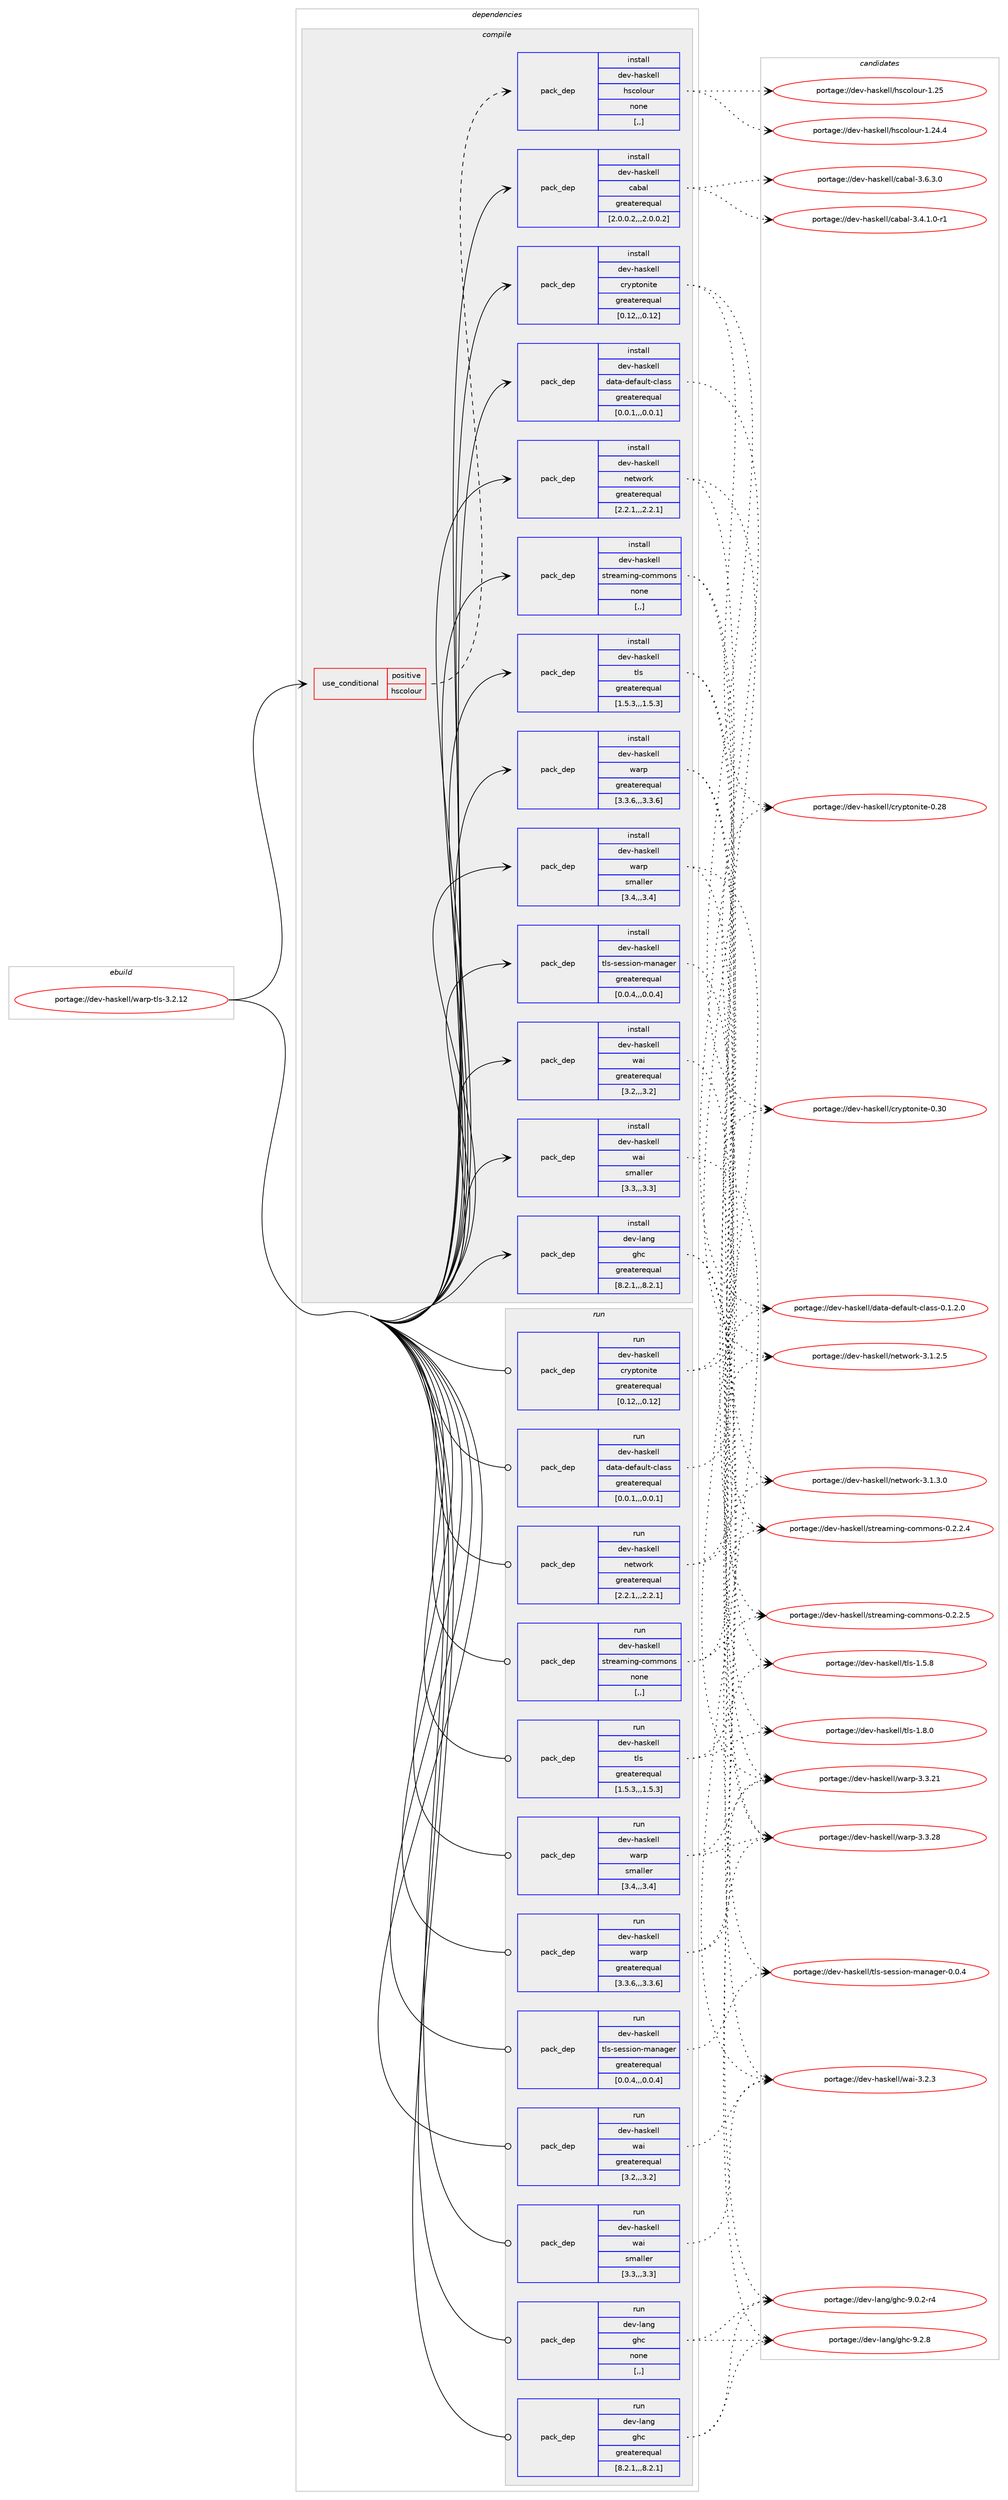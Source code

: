 digraph prolog {

# *************
# Graph options
# *************

newrank=true;
concentrate=true;
compound=true;
graph [rankdir=LR,fontname=Helvetica,fontsize=10,ranksep=1.5];#, ranksep=2.5, nodesep=0.2];
edge  [arrowhead=vee];
node  [fontname=Helvetica,fontsize=10];

# **********
# The ebuild
# **********

subgraph cluster_leftcol {
color=gray;
label=<<i>ebuild</i>>;
id [label="portage://dev-haskell/warp-tls-3.2.12", color=red, width=4, href="../dev-haskell/warp-tls-3.2.12.svg"];
}

# ****************
# The dependencies
# ****************

subgraph cluster_midcol {
color=gray;
label=<<i>dependencies</i>>;
subgraph cluster_compile {
fillcolor="#eeeeee";
style=filled;
label=<<i>compile</i>>;
subgraph cond21313 {
dependency91189 [label=<<TABLE BORDER="0" CELLBORDER="1" CELLSPACING="0" CELLPADDING="4"><TR><TD ROWSPAN="3" CELLPADDING="10">use_conditional</TD></TR><TR><TD>positive</TD></TR><TR><TD>hscolour</TD></TR></TABLE>>, shape=none, color=red];
subgraph pack68823 {
dependency91190 [label=<<TABLE BORDER="0" CELLBORDER="1" CELLSPACING="0" CELLPADDING="4" WIDTH="220"><TR><TD ROWSPAN="6" CELLPADDING="30">pack_dep</TD></TR><TR><TD WIDTH="110">install</TD></TR><TR><TD>dev-haskell</TD></TR><TR><TD>hscolour</TD></TR><TR><TD>none</TD></TR><TR><TD>[,,]</TD></TR></TABLE>>, shape=none, color=blue];
}
dependency91189:e -> dependency91190:w [weight=20,style="dashed",arrowhead="vee"];
}
id:e -> dependency91189:w [weight=20,style="solid",arrowhead="vee"];
subgraph pack68824 {
dependency91191 [label=<<TABLE BORDER="0" CELLBORDER="1" CELLSPACING="0" CELLPADDING="4" WIDTH="220"><TR><TD ROWSPAN="6" CELLPADDING="30">pack_dep</TD></TR><TR><TD WIDTH="110">install</TD></TR><TR><TD>dev-haskell</TD></TR><TR><TD>cabal</TD></TR><TR><TD>greaterequal</TD></TR><TR><TD>[2.0.0.2,,,2.0.0.2]</TD></TR></TABLE>>, shape=none, color=blue];
}
id:e -> dependency91191:w [weight=20,style="solid",arrowhead="vee"];
subgraph pack68825 {
dependency91192 [label=<<TABLE BORDER="0" CELLBORDER="1" CELLSPACING="0" CELLPADDING="4" WIDTH="220"><TR><TD ROWSPAN="6" CELLPADDING="30">pack_dep</TD></TR><TR><TD WIDTH="110">install</TD></TR><TR><TD>dev-haskell</TD></TR><TR><TD>cryptonite</TD></TR><TR><TD>greaterequal</TD></TR><TR><TD>[0.12,,,0.12]</TD></TR></TABLE>>, shape=none, color=blue];
}
id:e -> dependency91192:w [weight=20,style="solid",arrowhead="vee"];
subgraph pack68826 {
dependency91193 [label=<<TABLE BORDER="0" CELLBORDER="1" CELLSPACING="0" CELLPADDING="4" WIDTH="220"><TR><TD ROWSPAN="6" CELLPADDING="30">pack_dep</TD></TR><TR><TD WIDTH="110">install</TD></TR><TR><TD>dev-haskell</TD></TR><TR><TD>data-default-class</TD></TR><TR><TD>greaterequal</TD></TR><TR><TD>[0.0.1,,,0.0.1]</TD></TR></TABLE>>, shape=none, color=blue];
}
id:e -> dependency91193:w [weight=20,style="solid",arrowhead="vee"];
subgraph pack68827 {
dependency91194 [label=<<TABLE BORDER="0" CELLBORDER="1" CELLSPACING="0" CELLPADDING="4" WIDTH="220"><TR><TD ROWSPAN="6" CELLPADDING="30">pack_dep</TD></TR><TR><TD WIDTH="110">install</TD></TR><TR><TD>dev-haskell</TD></TR><TR><TD>network</TD></TR><TR><TD>greaterequal</TD></TR><TR><TD>[2.2.1,,,2.2.1]</TD></TR></TABLE>>, shape=none, color=blue];
}
id:e -> dependency91194:w [weight=20,style="solid",arrowhead="vee"];
subgraph pack68828 {
dependency91195 [label=<<TABLE BORDER="0" CELLBORDER="1" CELLSPACING="0" CELLPADDING="4" WIDTH="220"><TR><TD ROWSPAN="6" CELLPADDING="30">pack_dep</TD></TR><TR><TD WIDTH="110">install</TD></TR><TR><TD>dev-haskell</TD></TR><TR><TD>streaming-commons</TD></TR><TR><TD>none</TD></TR><TR><TD>[,,]</TD></TR></TABLE>>, shape=none, color=blue];
}
id:e -> dependency91195:w [weight=20,style="solid",arrowhead="vee"];
subgraph pack68829 {
dependency91196 [label=<<TABLE BORDER="0" CELLBORDER="1" CELLSPACING="0" CELLPADDING="4" WIDTH="220"><TR><TD ROWSPAN="6" CELLPADDING="30">pack_dep</TD></TR><TR><TD WIDTH="110">install</TD></TR><TR><TD>dev-haskell</TD></TR><TR><TD>tls</TD></TR><TR><TD>greaterequal</TD></TR><TR><TD>[1.5.3,,,1.5.3]</TD></TR></TABLE>>, shape=none, color=blue];
}
id:e -> dependency91196:w [weight=20,style="solid",arrowhead="vee"];
subgraph pack68830 {
dependency91197 [label=<<TABLE BORDER="0" CELLBORDER="1" CELLSPACING="0" CELLPADDING="4" WIDTH="220"><TR><TD ROWSPAN="6" CELLPADDING="30">pack_dep</TD></TR><TR><TD WIDTH="110">install</TD></TR><TR><TD>dev-haskell</TD></TR><TR><TD>tls-session-manager</TD></TR><TR><TD>greaterequal</TD></TR><TR><TD>[0.0.4,,,0.0.4]</TD></TR></TABLE>>, shape=none, color=blue];
}
id:e -> dependency91197:w [weight=20,style="solid",arrowhead="vee"];
subgraph pack68831 {
dependency91198 [label=<<TABLE BORDER="0" CELLBORDER="1" CELLSPACING="0" CELLPADDING="4" WIDTH="220"><TR><TD ROWSPAN="6" CELLPADDING="30">pack_dep</TD></TR><TR><TD WIDTH="110">install</TD></TR><TR><TD>dev-haskell</TD></TR><TR><TD>wai</TD></TR><TR><TD>greaterequal</TD></TR><TR><TD>[3.2,,,3.2]</TD></TR></TABLE>>, shape=none, color=blue];
}
id:e -> dependency91198:w [weight=20,style="solid",arrowhead="vee"];
subgraph pack68832 {
dependency91199 [label=<<TABLE BORDER="0" CELLBORDER="1" CELLSPACING="0" CELLPADDING="4" WIDTH="220"><TR><TD ROWSPAN="6" CELLPADDING="30">pack_dep</TD></TR><TR><TD WIDTH="110">install</TD></TR><TR><TD>dev-haskell</TD></TR><TR><TD>wai</TD></TR><TR><TD>smaller</TD></TR><TR><TD>[3.3,,,3.3]</TD></TR></TABLE>>, shape=none, color=blue];
}
id:e -> dependency91199:w [weight=20,style="solid",arrowhead="vee"];
subgraph pack68833 {
dependency91200 [label=<<TABLE BORDER="0" CELLBORDER="1" CELLSPACING="0" CELLPADDING="4" WIDTH="220"><TR><TD ROWSPAN="6" CELLPADDING="30">pack_dep</TD></TR><TR><TD WIDTH="110">install</TD></TR><TR><TD>dev-haskell</TD></TR><TR><TD>warp</TD></TR><TR><TD>greaterequal</TD></TR><TR><TD>[3.3.6,,,3.3.6]</TD></TR></TABLE>>, shape=none, color=blue];
}
id:e -> dependency91200:w [weight=20,style="solid",arrowhead="vee"];
subgraph pack68834 {
dependency91201 [label=<<TABLE BORDER="0" CELLBORDER="1" CELLSPACING="0" CELLPADDING="4" WIDTH="220"><TR><TD ROWSPAN="6" CELLPADDING="30">pack_dep</TD></TR><TR><TD WIDTH="110">install</TD></TR><TR><TD>dev-haskell</TD></TR><TR><TD>warp</TD></TR><TR><TD>smaller</TD></TR><TR><TD>[3.4,,,3.4]</TD></TR></TABLE>>, shape=none, color=blue];
}
id:e -> dependency91201:w [weight=20,style="solid",arrowhead="vee"];
subgraph pack68835 {
dependency91202 [label=<<TABLE BORDER="0" CELLBORDER="1" CELLSPACING="0" CELLPADDING="4" WIDTH="220"><TR><TD ROWSPAN="6" CELLPADDING="30">pack_dep</TD></TR><TR><TD WIDTH="110">install</TD></TR><TR><TD>dev-lang</TD></TR><TR><TD>ghc</TD></TR><TR><TD>greaterequal</TD></TR><TR><TD>[8.2.1,,,8.2.1]</TD></TR></TABLE>>, shape=none, color=blue];
}
id:e -> dependency91202:w [weight=20,style="solid",arrowhead="vee"];
}
subgraph cluster_compileandrun {
fillcolor="#eeeeee";
style=filled;
label=<<i>compile and run</i>>;
}
subgraph cluster_run {
fillcolor="#eeeeee";
style=filled;
label=<<i>run</i>>;
subgraph pack68836 {
dependency91203 [label=<<TABLE BORDER="0" CELLBORDER="1" CELLSPACING="0" CELLPADDING="4" WIDTH="220"><TR><TD ROWSPAN="6" CELLPADDING="30">pack_dep</TD></TR><TR><TD WIDTH="110">run</TD></TR><TR><TD>dev-haskell</TD></TR><TR><TD>cryptonite</TD></TR><TR><TD>greaterequal</TD></TR><TR><TD>[0.12,,,0.12]</TD></TR></TABLE>>, shape=none, color=blue];
}
id:e -> dependency91203:w [weight=20,style="solid",arrowhead="odot"];
subgraph pack68837 {
dependency91204 [label=<<TABLE BORDER="0" CELLBORDER="1" CELLSPACING="0" CELLPADDING="4" WIDTH="220"><TR><TD ROWSPAN="6" CELLPADDING="30">pack_dep</TD></TR><TR><TD WIDTH="110">run</TD></TR><TR><TD>dev-haskell</TD></TR><TR><TD>data-default-class</TD></TR><TR><TD>greaterequal</TD></TR><TR><TD>[0.0.1,,,0.0.1]</TD></TR></TABLE>>, shape=none, color=blue];
}
id:e -> dependency91204:w [weight=20,style="solid",arrowhead="odot"];
subgraph pack68838 {
dependency91205 [label=<<TABLE BORDER="0" CELLBORDER="1" CELLSPACING="0" CELLPADDING="4" WIDTH="220"><TR><TD ROWSPAN="6" CELLPADDING="30">pack_dep</TD></TR><TR><TD WIDTH="110">run</TD></TR><TR><TD>dev-haskell</TD></TR><TR><TD>network</TD></TR><TR><TD>greaterequal</TD></TR><TR><TD>[2.2.1,,,2.2.1]</TD></TR></TABLE>>, shape=none, color=blue];
}
id:e -> dependency91205:w [weight=20,style="solid",arrowhead="odot"];
subgraph pack68839 {
dependency91206 [label=<<TABLE BORDER="0" CELLBORDER="1" CELLSPACING="0" CELLPADDING="4" WIDTH="220"><TR><TD ROWSPAN="6" CELLPADDING="30">pack_dep</TD></TR><TR><TD WIDTH="110">run</TD></TR><TR><TD>dev-haskell</TD></TR><TR><TD>streaming-commons</TD></TR><TR><TD>none</TD></TR><TR><TD>[,,]</TD></TR></TABLE>>, shape=none, color=blue];
}
id:e -> dependency91206:w [weight=20,style="solid",arrowhead="odot"];
subgraph pack68840 {
dependency91207 [label=<<TABLE BORDER="0" CELLBORDER="1" CELLSPACING="0" CELLPADDING="4" WIDTH="220"><TR><TD ROWSPAN="6" CELLPADDING="30">pack_dep</TD></TR><TR><TD WIDTH="110">run</TD></TR><TR><TD>dev-haskell</TD></TR><TR><TD>tls</TD></TR><TR><TD>greaterequal</TD></TR><TR><TD>[1.5.3,,,1.5.3]</TD></TR></TABLE>>, shape=none, color=blue];
}
id:e -> dependency91207:w [weight=20,style="solid",arrowhead="odot"];
subgraph pack68841 {
dependency91208 [label=<<TABLE BORDER="0" CELLBORDER="1" CELLSPACING="0" CELLPADDING="4" WIDTH="220"><TR><TD ROWSPAN="6" CELLPADDING="30">pack_dep</TD></TR><TR><TD WIDTH="110">run</TD></TR><TR><TD>dev-haskell</TD></TR><TR><TD>tls-session-manager</TD></TR><TR><TD>greaterequal</TD></TR><TR><TD>[0.0.4,,,0.0.4]</TD></TR></TABLE>>, shape=none, color=blue];
}
id:e -> dependency91208:w [weight=20,style="solid",arrowhead="odot"];
subgraph pack68842 {
dependency91209 [label=<<TABLE BORDER="0" CELLBORDER="1" CELLSPACING="0" CELLPADDING="4" WIDTH="220"><TR><TD ROWSPAN="6" CELLPADDING="30">pack_dep</TD></TR><TR><TD WIDTH="110">run</TD></TR><TR><TD>dev-haskell</TD></TR><TR><TD>wai</TD></TR><TR><TD>greaterequal</TD></TR><TR><TD>[3.2,,,3.2]</TD></TR></TABLE>>, shape=none, color=blue];
}
id:e -> dependency91209:w [weight=20,style="solid",arrowhead="odot"];
subgraph pack68843 {
dependency91210 [label=<<TABLE BORDER="0" CELLBORDER="1" CELLSPACING="0" CELLPADDING="4" WIDTH="220"><TR><TD ROWSPAN="6" CELLPADDING="30">pack_dep</TD></TR><TR><TD WIDTH="110">run</TD></TR><TR><TD>dev-haskell</TD></TR><TR><TD>wai</TD></TR><TR><TD>smaller</TD></TR><TR><TD>[3.3,,,3.3]</TD></TR></TABLE>>, shape=none, color=blue];
}
id:e -> dependency91210:w [weight=20,style="solid",arrowhead="odot"];
subgraph pack68844 {
dependency91211 [label=<<TABLE BORDER="0" CELLBORDER="1" CELLSPACING="0" CELLPADDING="4" WIDTH="220"><TR><TD ROWSPAN="6" CELLPADDING="30">pack_dep</TD></TR><TR><TD WIDTH="110">run</TD></TR><TR><TD>dev-haskell</TD></TR><TR><TD>warp</TD></TR><TR><TD>greaterequal</TD></TR><TR><TD>[3.3.6,,,3.3.6]</TD></TR></TABLE>>, shape=none, color=blue];
}
id:e -> dependency91211:w [weight=20,style="solid",arrowhead="odot"];
subgraph pack68845 {
dependency91212 [label=<<TABLE BORDER="0" CELLBORDER="1" CELLSPACING="0" CELLPADDING="4" WIDTH="220"><TR><TD ROWSPAN="6" CELLPADDING="30">pack_dep</TD></TR><TR><TD WIDTH="110">run</TD></TR><TR><TD>dev-haskell</TD></TR><TR><TD>warp</TD></TR><TR><TD>smaller</TD></TR><TR><TD>[3.4,,,3.4]</TD></TR></TABLE>>, shape=none, color=blue];
}
id:e -> dependency91212:w [weight=20,style="solid",arrowhead="odot"];
subgraph pack68846 {
dependency91213 [label=<<TABLE BORDER="0" CELLBORDER="1" CELLSPACING="0" CELLPADDING="4" WIDTH="220"><TR><TD ROWSPAN="6" CELLPADDING="30">pack_dep</TD></TR><TR><TD WIDTH="110">run</TD></TR><TR><TD>dev-lang</TD></TR><TR><TD>ghc</TD></TR><TR><TD>greaterequal</TD></TR><TR><TD>[8.2.1,,,8.2.1]</TD></TR></TABLE>>, shape=none, color=blue];
}
id:e -> dependency91213:w [weight=20,style="solid",arrowhead="odot"];
subgraph pack68847 {
dependency91214 [label=<<TABLE BORDER="0" CELLBORDER="1" CELLSPACING="0" CELLPADDING="4" WIDTH="220"><TR><TD ROWSPAN="6" CELLPADDING="30">pack_dep</TD></TR><TR><TD WIDTH="110">run</TD></TR><TR><TD>dev-lang</TD></TR><TR><TD>ghc</TD></TR><TR><TD>none</TD></TR><TR><TD>[,,]</TD></TR></TABLE>>, shape=none, color=blue];
}
id:e -> dependency91214:w [weight=20,style="solid",arrowhead="odot"];
}
}

# **************
# The candidates
# **************

subgraph cluster_choices {
rank=same;
color=gray;
label=<<i>candidates</i>>;

subgraph choice68823 {
color=black;
nodesep=1;
choice100101118451049711510710110810847104115991111081111171144549465053 [label="portage://dev-haskell/hscolour-1.25", color=red, width=4,href="../dev-haskell/hscolour-1.25.svg"];
choice1001011184510497115107101108108471041159911110811111711445494650524652 [label="portage://dev-haskell/hscolour-1.24.4", color=red, width=4,href="../dev-haskell/hscolour-1.24.4.svg"];
dependency91190:e -> choice100101118451049711510710110810847104115991111081111171144549465053:w [style=dotted,weight="100"];
dependency91190:e -> choice1001011184510497115107101108108471041159911110811111711445494650524652:w [style=dotted,weight="100"];
}
subgraph choice68824 {
color=black;
nodesep=1;
choice100101118451049711510710110810847999798971084551465446514648 [label="portage://dev-haskell/cabal-3.6.3.0", color=red, width=4,href="../dev-haskell/cabal-3.6.3.0.svg"];
choice1001011184510497115107101108108479997989710845514652464946484511449 [label="portage://dev-haskell/cabal-3.4.1.0-r1", color=red, width=4,href="../dev-haskell/cabal-3.4.1.0-r1.svg"];
dependency91191:e -> choice100101118451049711510710110810847999798971084551465446514648:w [style=dotted,weight="100"];
dependency91191:e -> choice1001011184510497115107101108108479997989710845514652464946484511449:w [style=dotted,weight="100"];
}
subgraph choice68825 {
color=black;
nodesep=1;
choice100101118451049711510710110810847991141211121161111101051161014548465148 [label="portage://dev-haskell/cryptonite-0.30", color=red, width=4,href="../dev-haskell/cryptonite-0.30.svg"];
choice100101118451049711510710110810847991141211121161111101051161014548465056 [label="portage://dev-haskell/cryptonite-0.28", color=red, width=4,href="../dev-haskell/cryptonite-0.28.svg"];
dependency91192:e -> choice100101118451049711510710110810847991141211121161111101051161014548465148:w [style=dotted,weight="100"];
dependency91192:e -> choice100101118451049711510710110810847991141211121161111101051161014548465056:w [style=dotted,weight="100"];
}
subgraph choice68826 {
color=black;
nodesep=1;
choice100101118451049711510710110810847100971169745100101102971171081164599108971151154548464946504648 [label="portage://dev-haskell/data-default-class-0.1.2.0", color=red, width=4,href="../dev-haskell/data-default-class-0.1.2.0.svg"];
dependency91193:e -> choice100101118451049711510710110810847100971169745100101102971171081164599108971151154548464946504648:w [style=dotted,weight="100"];
}
subgraph choice68827 {
color=black;
nodesep=1;
choice1001011184510497115107101108108471101011161191111141074551464946514648 [label="portage://dev-haskell/network-3.1.3.0", color=red, width=4,href="../dev-haskell/network-3.1.3.0.svg"];
choice1001011184510497115107101108108471101011161191111141074551464946504653 [label="portage://dev-haskell/network-3.1.2.5", color=red, width=4,href="../dev-haskell/network-3.1.2.5.svg"];
dependency91194:e -> choice1001011184510497115107101108108471101011161191111141074551464946514648:w [style=dotted,weight="100"];
dependency91194:e -> choice1001011184510497115107101108108471101011161191111141074551464946504653:w [style=dotted,weight="100"];
}
subgraph choice68828 {
color=black;
nodesep=1;
choice1001011184510497115107101108108471151161141019710910511010345991111091091111101154548465046504653 [label="portage://dev-haskell/streaming-commons-0.2.2.5", color=red, width=4,href="../dev-haskell/streaming-commons-0.2.2.5.svg"];
choice1001011184510497115107101108108471151161141019710910511010345991111091091111101154548465046504652 [label="portage://dev-haskell/streaming-commons-0.2.2.4", color=red, width=4,href="../dev-haskell/streaming-commons-0.2.2.4.svg"];
dependency91195:e -> choice1001011184510497115107101108108471151161141019710910511010345991111091091111101154548465046504653:w [style=dotted,weight="100"];
dependency91195:e -> choice1001011184510497115107101108108471151161141019710910511010345991111091091111101154548465046504652:w [style=dotted,weight="100"];
}
subgraph choice68829 {
color=black;
nodesep=1;
choice100101118451049711510710110810847116108115454946564648 [label="portage://dev-haskell/tls-1.8.0", color=red, width=4,href="../dev-haskell/tls-1.8.0.svg"];
choice100101118451049711510710110810847116108115454946534656 [label="portage://dev-haskell/tls-1.5.8", color=red, width=4,href="../dev-haskell/tls-1.5.8.svg"];
dependency91196:e -> choice100101118451049711510710110810847116108115454946564648:w [style=dotted,weight="100"];
dependency91196:e -> choice100101118451049711510710110810847116108115454946534656:w [style=dotted,weight="100"];
}
subgraph choice68830 {
color=black;
nodesep=1;
choice10010111845104971151071011081084711610811545115101115115105111110451099711097103101114454846484652 [label="portage://dev-haskell/tls-session-manager-0.0.4", color=red, width=4,href="../dev-haskell/tls-session-manager-0.0.4.svg"];
dependency91197:e -> choice10010111845104971151071011081084711610811545115101115115105111110451099711097103101114454846484652:w [style=dotted,weight="100"];
}
subgraph choice68831 {
color=black;
nodesep=1;
choice10010111845104971151071011081084711997105455146504651 [label="portage://dev-haskell/wai-3.2.3", color=red, width=4,href="../dev-haskell/wai-3.2.3.svg"];
dependency91198:e -> choice10010111845104971151071011081084711997105455146504651:w [style=dotted,weight="100"];
}
subgraph choice68832 {
color=black;
nodesep=1;
choice10010111845104971151071011081084711997105455146504651 [label="portage://dev-haskell/wai-3.2.3", color=red, width=4,href="../dev-haskell/wai-3.2.3.svg"];
dependency91199:e -> choice10010111845104971151071011081084711997105455146504651:w [style=dotted,weight="100"];
}
subgraph choice68833 {
color=black;
nodesep=1;
choice1001011184510497115107101108108471199711411245514651465056 [label="portage://dev-haskell/warp-3.3.28", color=red, width=4,href="../dev-haskell/warp-3.3.28.svg"];
choice1001011184510497115107101108108471199711411245514651465049 [label="portage://dev-haskell/warp-3.3.21", color=red, width=4,href="../dev-haskell/warp-3.3.21.svg"];
dependency91200:e -> choice1001011184510497115107101108108471199711411245514651465056:w [style=dotted,weight="100"];
dependency91200:e -> choice1001011184510497115107101108108471199711411245514651465049:w [style=dotted,weight="100"];
}
subgraph choice68834 {
color=black;
nodesep=1;
choice1001011184510497115107101108108471199711411245514651465056 [label="portage://dev-haskell/warp-3.3.28", color=red, width=4,href="../dev-haskell/warp-3.3.28.svg"];
choice1001011184510497115107101108108471199711411245514651465049 [label="portage://dev-haskell/warp-3.3.21", color=red, width=4,href="../dev-haskell/warp-3.3.21.svg"];
dependency91201:e -> choice1001011184510497115107101108108471199711411245514651465056:w [style=dotted,weight="100"];
dependency91201:e -> choice1001011184510497115107101108108471199711411245514651465049:w [style=dotted,weight="100"];
}
subgraph choice68835 {
color=black;
nodesep=1;
choice10010111845108971101034710310499455746504656 [label="portage://dev-lang/ghc-9.2.8", color=red, width=4,href="../dev-lang/ghc-9.2.8.svg"];
choice100101118451089711010347103104994557464846504511452 [label="portage://dev-lang/ghc-9.0.2-r4", color=red, width=4,href="../dev-lang/ghc-9.0.2-r4.svg"];
dependency91202:e -> choice10010111845108971101034710310499455746504656:w [style=dotted,weight="100"];
dependency91202:e -> choice100101118451089711010347103104994557464846504511452:w [style=dotted,weight="100"];
}
subgraph choice68836 {
color=black;
nodesep=1;
choice100101118451049711510710110810847991141211121161111101051161014548465148 [label="portage://dev-haskell/cryptonite-0.30", color=red, width=4,href="../dev-haskell/cryptonite-0.30.svg"];
choice100101118451049711510710110810847991141211121161111101051161014548465056 [label="portage://dev-haskell/cryptonite-0.28", color=red, width=4,href="../dev-haskell/cryptonite-0.28.svg"];
dependency91203:e -> choice100101118451049711510710110810847991141211121161111101051161014548465148:w [style=dotted,weight="100"];
dependency91203:e -> choice100101118451049711510710110810847991141211121161111101051161014548465056:w [style=dotted,weight="100"];
}
subgraph choice68837 {
color=black;
nodesep=1;
choice100101118451049711510710110810847100971169745100101102971171081164599108971151154548464946504648 [label="portage://dev-haskell/data-default-class-0.1.2.0", color=red, width=4,href="../dev-haskell/data-default-class-0.1.2.0.svg"];
dependency91204:e -> choice100101118451049711510710110810847100971169745100101102971171081164599108971151154548464946504648:w [style=dotted,weight="100"];
}
subgraph choice68838 {
color=black;
nodesep=1;
choice1001011184510497115107101108108471101011161191111141074551464946514648 [label="portage://dev-haskell/network-3.1.3.0", color=red, width=4,href="../dev-haskell/network-3.1.3.0.svg"];
choice1001011184510497115107101108108471101011161191111141074551464946504653 [label="portage://dev-haskell/network-3.1.2.5", color=red, width=4,href="../dev-haskell/network-3.1.2.5.svg"];
dependency91205:e -> choice1001011184510497115107101108108471101011161191111141074551464946514648:w [style=dotted,weight="100"];
dependency91205:e -> choice1001011184510497115107101108108471101011161191111141074551464946504653:w [style=dotted,weight="100"];
}
subgraph choice68839 {
color=black;
nodesep=1;
choice1001011184510497115107101108108471151161141019710910511010345991111091091111101154548465046504653 [label="portage://dev-haskell/streaming-commons-0.2.2.5", color=red, width=4,href="../dev-haskell/streaming-commons-0.2.2.5.svg"];
choice1001011184510497115107101108108471151161141019710910511010345991111091091111101154548465046504652 [label="portage://dev-haskell/streaming-commons-0.2.2.4", color=red, width=4,href="../dev-haskell/streaming-commons-0.2.2.4.svg"];
dependency91206:e -> choice1001011184510497115107101108108471151161141019710910511010345991111091091111101154548465046504653:w [style=dotted,weight="100"];
dependency91206:e -> choice1001011184510497115107101108108471151161141019710910511010345991111091091111101154548465046504652:w [style=dotted,weight="100"];
}
subgraph choice68840 {
color=black;
nodesep=1;
choice100101118451049711510710110810847116108115454946564648 [label="portage://dev-haskell/tls-1.8.0", color=red, width=4,href="../dev-haskell/tls-1.8.0.svg"];
choice100101118451049711510710110810847116108115454946534656 [label="portage://dev-haskell/tls-1.5.8", color=red, width=4,href="../dev-haskell/tls-1.5.8.svg"];
dependency91207:e -> choice100101118451049711510710110810847116108115454946564648:w [style=dotted,weight="100"];
dependency91207:e -> choice100101118451049711510710110810847116108115454946534656:w [style=dotted,weight="100"];
}
subgraph choice68841 {
color=black;
nodesep=1;
choice10010111845104971151071011081084711610811545115101115115105111110451099711097103101114454846484652 [label="portage://dev-haskell/tls-session-manager-0.0.4", color=red, width=4,href="../dev-haskell/tls-session-manager-0.0.4.svg"];
dependency91208:e -> choice10010111845104971151071011081084711610811545115101115115105111110451099711097103101114454846484652:w [style=dotted,weight="100"];
}
subgraph choice68842 {
color=black;
nodesep=1;
choice10010111845104971151071011081084711997105455146504651 [label="portage://dev-haskell/wai-3.2.3", color=red, width=4,href="../dev-haskell/wai-3.2.3.svg"];
dependency91209:e -> choice10010111845104971151071011081084711997105455146504651:w [style=dotted,weight="100"];
}
subgraph choice68843 {
color=black;
nodesep=1;
choice10010111845104971151071011081084711997105455146504651 [label="portage://dev-haskell/wai-3.2.3", color=red, width=4,href="../dev-haskell/wai-3.2.3.svg"];
dependency91210:e -> choice10010111845104971151071011081084711997105455146504651:w [style=dotted,weight="100"];
}
subgraph choice68844 {
color=black;
nodesep=1;
choice1001011184510497115107101108108471199711411245514651465056 [label="portage://dev-haskell/warp-3.3.28", color=red, width=4,href="../dev-haskell/warp-3.3.28.svg"];
choice1001011184510497115107101108108471199711411245514651465049 [label="portage://dev-haskell/warp-3.3.21", color=red, width=4,href="../dev-haskell/warp-3.3.21.svg"];
dependency91211:e -> choice1001011184510497115107101108108471199711411245514651465056:w [style=dotted,weight="100"];
dependency91211:e -> choice1001011184510497115107101108108471199711411245514651465049:w [style=dotted,weight="100"];
}
subgraph choice68845 {
color=black;
nodesep=1;
choice1001011184510497115107101108108471199711411245514651465056 [label="portage://dev-haskell/warp-3.3.28", color=red, width=4,href="../dev-haskell/warp-3.3.28.svg"];
choice1001011184510497115107101108108471199711411245514651465049 [label="portage://dev-haskell/warp-3.3.21", color=red, width=4,href="../dev-haskell/warp-3.3.21.svg"];
dependency91212:e -> choice1001011184510497115107101108108471199711411245514651465056:w [style=dotted,weight="100"];
dependency91212:e -> choice1001011184510497115107101108108471199711411245514651465049:w [style=dotted,weight="100"];
}
subgraph choice68846 {
color=black;
nodesep=1;
choice10010111845108971101034710310499455746504656 [label="portage://dev-lang/ghc-9.2.8", color=red, width=4,href="../dev-lang/ghc-9.2.8.svg"];
choice100101118451089711010347103104994557464846504511452 [label="portage://dev-lang/ghc-9.0.2-r4", color=red, width=4,href="../dev-lang/ghc-9.0.2-r4.svg"];
dependency91213:e -> choice10010111845108971101034710310499455746504656:w [style=dotted,weight="100"];
dependency91213:e -> choice100101118451089711010347103104994557464846504511452:w [style=dotted,weight="100"];
}
subgraph choice68847 {
color=black;
nodesep=1;
choice10010111845108971101034710310499455746504656 [label="portage://dev-lang/ghc-9.2.8", color=red, width=4,href="../dev-lang/ghc-9.2.8.svg"];
choice100101118451089711010347103104994557464846504511452 [label="portage://dev-lang/ghc-9.0.2-r4", color=red, width=4,href="../dev-lang/ghc-9.0.2-r4.svg"];
dependency91214:e -> choice10010111845108971101034710310499455746504656:w [style=dotted,weight="100"];
dependency91214:e -> choice100101118451089711010347103104994557464846504511452:w [style=dotted,weight="100"];
}
}

}
